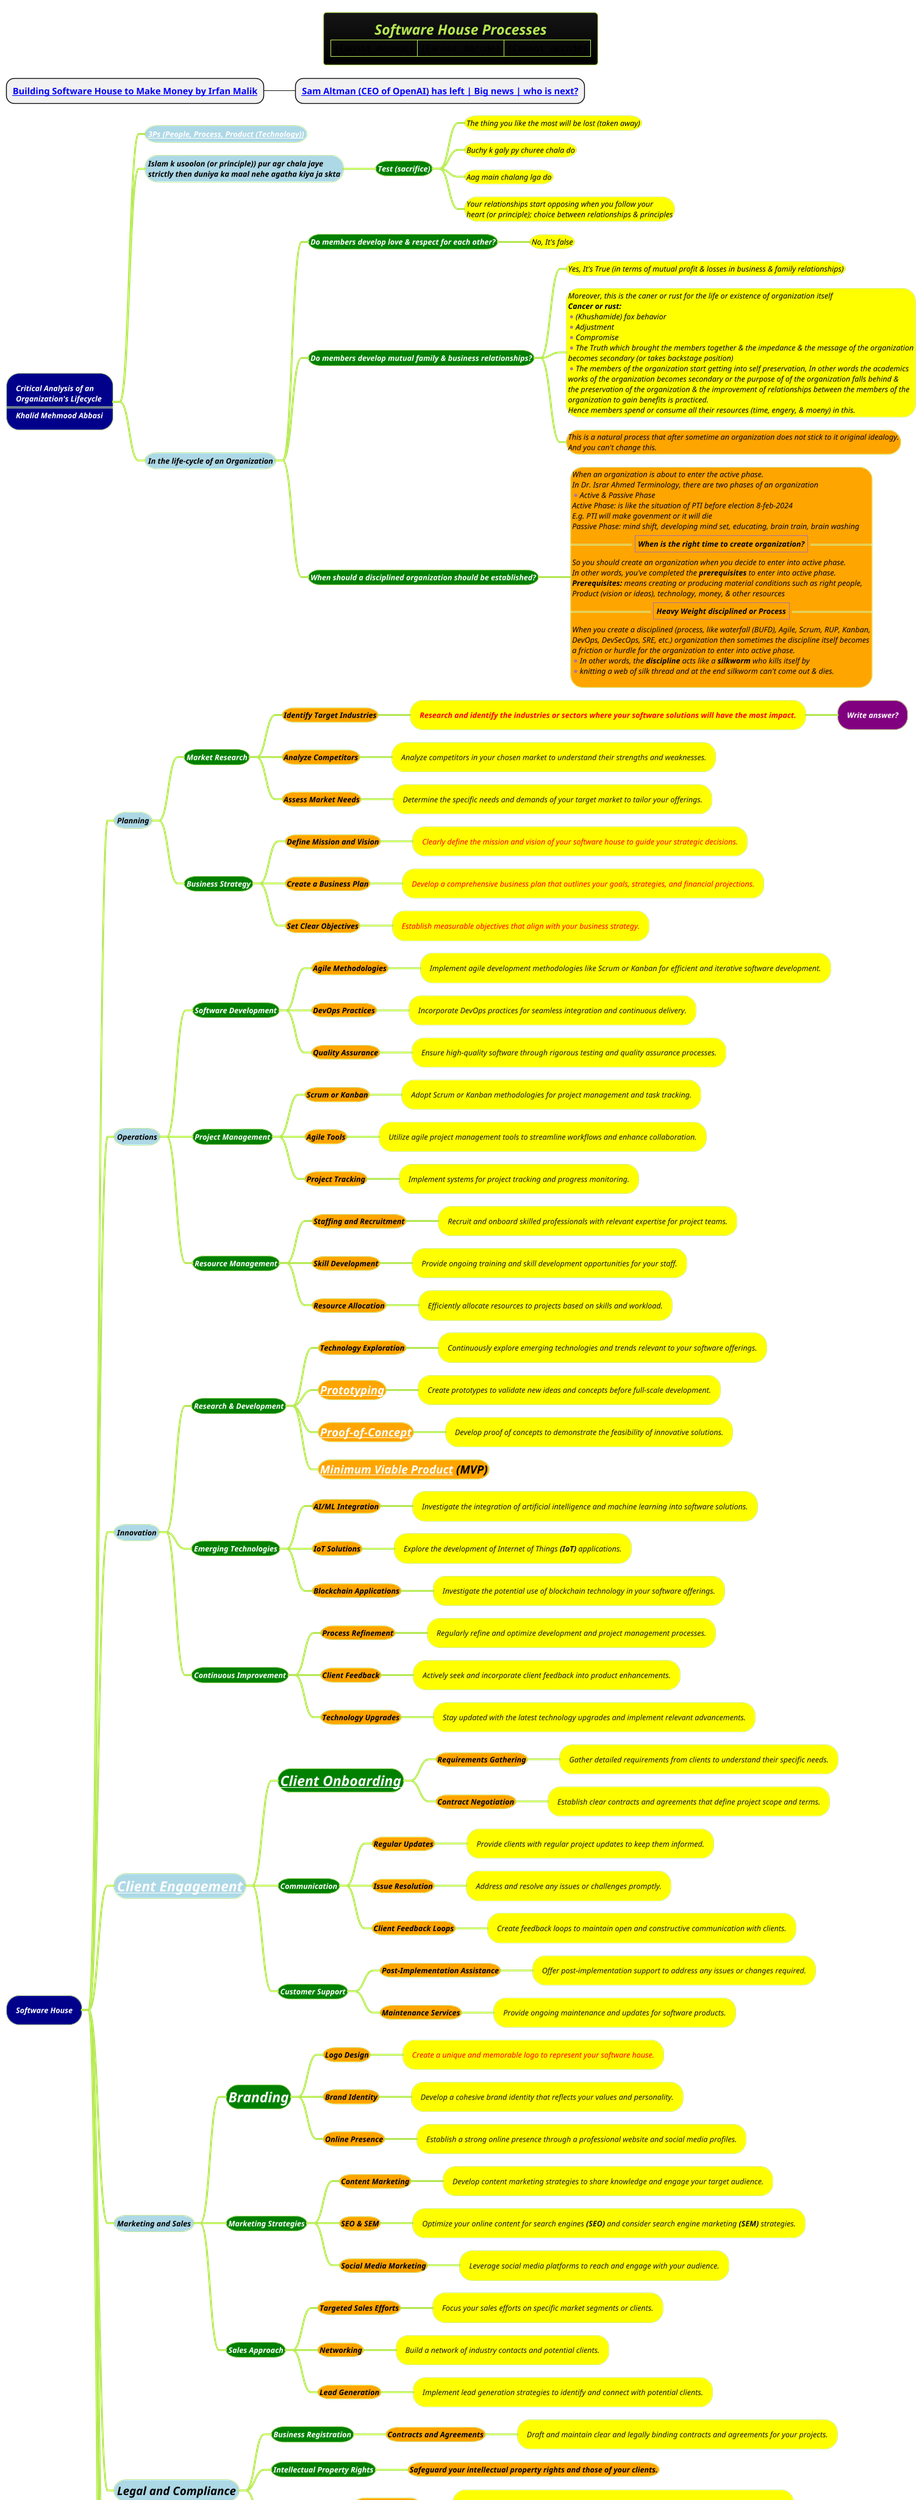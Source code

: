 @startmindmap
title =<i><size:18>Software House Processes \n|<img:images/img.png>|<img:images/img_1.png{scale=.529}>|<img:images/img_2.png{scale=.4}>|
* <b>[[https://www.youtube.com/watch?v=YSs4r95C_Dc&ab_channel=IrfanMalik Building Software House to Make Money by Irfan Malik]]
** <b>[[https://www.youtube.com/watch?v=OxpNNqdCug8&ab_channel=IrfanMalik Sam Altman (CEO of OpenAI) has left | Big news | who is next?]]
!theme hacker

*[#darkblue] <color #white><i><size:12>Critical Analysis of an \n<color #white><i><size:12>Organization's Lifecycle \n====\n<color #white><i><size:12>Khalid Mehmood Abbasi
**[#lightblue] <i><size:12><color #black>[[https://www.youtube.com/watch?v=u2dMydCi8xk&list=LL&index=15&ab_channel=RonHollis 3Ps (People, Process, Product (Technology))]]
**[#lightblue] <i><size:12><color #black>Islam k usoolon (or principle)) pur agr chala jaye \n<i><size:12><color #black>strictly then duniya ka maal nehe agatha kiya ja skta
***[#green] <i><size:12><color #white><b>Test (sacrifice)
****[#yellow] <i><size:12><color #black>The thing you like the most will be lost (taken away)
****[#yellow] <i><size:12><color #black>Buchy k galy py churee chala do
****[#yellow] <i><size:12><color #black>Aag main chalang lga do
****[#yellow] <i><size:12><color #black>Your relationships start opposing when you follow your \n<i><size:12><color #black>heart (or principle); choice between relationships & principles
**[#lightblue] <i><size:12><color #black>In the life-cycle of an Organization
***[#green] <i><size:12><color #white><b>Do members develop love & respect for each other?
****[#yellow] <i><size:12><color #black>No, It's false
***[#green] <i><size:12><color #white><b>Do members develop mutual family & business relationships?
****[#yellow] <i><size:12><color #black>Yes, It's True (in terms of mutual profit & losses in business & family relationships)
****[#yellow]:<i><size:12><color #black>Moreover, this is the caner or rust for the life or existence of organization itself
<b><i><size:12><color #black>Cancer or rust:
*<i><size:12><color #black>(Khushamide) fox behavior
*<i><size:12><color #black>Adjustment
*<i><size:12><color #black>Compromise
*<i><size:12><color #black>The Truth which brought the members together & the impedance & the message of the organization
<i><size:12><color #black>becomes secondary (or takes backstage position)
*<i><size:12><color #black>The members of the organization start getting into self preservation, In other words the academics
<i><size:12><color #black>works of the organization becomes secondary or the purpose of of the organization falls behind &
<i><size:12><color #black>the preservation of the organization & the improvement of relationships between the members of the
<i><size:12><color #black>organization to gain benefits is practiced.
<i><size:12><color #black>Hence members spend or consume all their resources (time, engery, & moeny) in this.;
****[#orange]:<i><size:12><color #black>This is a natural process that after sometime an organization does not stick to it original idealogy.
<i><size:12><color #black>And you can't change this.;
***[#green] <i><size:12><color #white>**When should a disciplined organization should be established?**
****[#orange]:<i><size:12><color #black>When an organization is about to enter the active phase.
<i><size:12><color #black>In Dr. Israr Ahmed Terminology, there are two phases of an organization
*<i><size:12><color #black>Active & Passive Phase
<i><size:12><color #black>Active Phase: is like the situation of PTI before election 8-feb-2024
<i><size:12><color #black>E.g. PTI will make govenment or it will die
<i><size:12><color #black>Passive Phase: mind shift, developing mind set, educating, brain train, brain washing
==|<i><size:12><color #black><b>When is the right time to create organization?|==
<i><size:12><color #black>So you should create an organization when you decide to enter into active phase.
<i><size:12><color #black>In other words, you've completed the **prerequisites** to enter into active phase.
<i><size:12><color #black>**Prerequisites:** means creating or producing material conditions such as right people,
<i><size:12><color #black>Product (vision or ideas), technology, money, & other resources
==|<i><size:12><color #black><b>Heavy Weight disciplined or Process|==
<i><size:12><color #black>When you create a disciplined (process, like waterfall (BUFD), Agile, Scrum, RUP, Kanban,
<i><size:12><color #black>DevOps, DevSecOps, SRE, etc.) organization then sometimes the discipline itself becomes
<i><size:12><color #black>a friction or hurdle for the organization to enter into active phase.
*<i><size:12><color #black>In other words, the **discipline** acts like a **silkworm** who kills itself by
*<i><size:12><color #black>knitting a web of silk thread and at the end silkworm can't come out & dies.
;


*[#darkblue] <color #white><i><size:12>Software House
**[#lightblue] <i><size:12><color #black>Planning
***[#green] <i><size:12><color #white>**Market Research**
****[#orange] <i><size:12><color #black>**Identify Target Industries**
*****[#yellow] <i><size:12><color #red>**Research and identify the industries or sectors where your software solutions will have the most impact.**
******[#purple] <i><size:12><color #white>**Write answer?**
****[#orange] <i><size:12><color #black>**Analyze Competitors**
*****[#yellow] <i><size:12>Analyze competitors in your chosen market to understand their strengths and weaknesses.
****[#orange] <i><size:12><color #black>**Assess Market Needs**
*****[#yellow] <i><size:12>Determine the specific needs and demands of your target market to tailor your offerings.

***[#green] <i><size:12><color #white>**Business Strategy**
****[#orange] <i><size:12><color #black>**Define Mission and Vision**
*****[#yellow] <i><size:12><color #red>Clearly define the mission and vision of your software house to guide your strategic decisions.
****[#orange] <i><size:12><color #black>**Create a Business Plan**
*****[#yellow] <i><size:12><color #red>Develop a comprehensive business plan that outlines your goals, strategies, and financial projections.
****[#orange] <i><size:12><color #black>**Set Clear Objectives**
*****[#yellow] <i><size:12><color #red>Establish measurable objectives that align with your business strategy.

**[#lightblue] <i><size:12><color #black>Operations
***[#green] <i><size:12><color #white>**Software Development**
****[#orange] <i><size:12><color #black>**Agile Methodologies**
*****[#yellow] <i><size:12>Implement agile development methodologies like Scrum or Kanban for efficient and iterative software development.
****[#orange] <i><size:12><color #black>**DevOps Practices**
*****[#yellow] <i><size:12>Incorporate DevOps practices for seamless integration and continuous delivery.
****[#orange] <i><size:12><color #black>**Quality Assurance**
*****[#yellow] <i><size:12>Ensure high-quality software through rigorous testing and quality assurance processes.

***[#green] <i><size:12><color #white>**Project Management**
****[#orange] <i><size:12><color #black>**Scrum or Kanban**
*****[#yellow] <i><size:12>Adopt Scrum or Kanban methodologies for project management and task tracking.
****[#orange] <i><size:12><color #black>**Agile Tools**
*****[#yellow] <i><size:12>Utilize agile project management tools to streamline workflows and enhance collaboration.
****[#orange] <i><size:12><color #black>**Project Tracking**
*****[#yellow] <i><size:12>Implement systems for project tracking and progress monitoring.

***[#green] <i><size:12><color #white>**Resource Management**
****[#orange] <i><size:12><color #black>**Staffing and Recruitment**
*****[#yellow] <i><size:12>Recruit and onboard skilled professionals with relevant expertise for project teams.
****[#orange] <i><size:12><color #black>**Skill Development**
*****[#yellow] <i><size:12>Provide ongoing training and skill development opportunities for your staff.
****[#orange] <i><size:12><color #black>**Resource Allocation**
*****[#yellow] <i><size:12>Efficiently allocate resources to projects based on skills and workload.

**[#lightblue] <i><size:12><color #black>Innovation
***[#green] <i><size:12><color #white>**Research & Development**
****[#orange] <i><size:12><color #black>**Technology Exploration**
*****[#yellow] <i><size:12>Continuously explore emerging technologies and trends relevant to your software offerings.
****[#orange] <i><size:18><color #black>**[[docs/1-Requirement-Engineering/MVP-PoC-and-case-study/Prototyping.puml Prototyping]]**
*****[#yellow] <i><size:12>Create prototypes to validate new ideas and concepts before full-scale development.
****[#orange] <i><size:18><color #black><b>[[docs/1-Requirement-Engineering/MVP-PoC-and-case-study/Proof-of-Concept.puml Proof-of-Concept]]
*****[#yellow] <i><size:12>Develop proof of concepts to demonstrate the feasibility of innovative solutions.
****[#orange] <i><size:18><color #black><b>[[docs/3-programming-languages/clean-architecture/mvp-minimum-viable-product-cheat-sheet.png Minimum Viable Product]] (MVP)

***[#green] <i><size:12><color #white>**Emerging Technologies**
****[#orange] <i><size:12><color #black>**AI/ML Integration**
*****[#yellow] <i><size:12>Investigate the integration of artificial intelligence and machine learning into software solutions.
****[#orange] <i><size:12><color #black>**IoT Solutions**
*****[#yellow] <i><size:12>Explore the development of Internet of Things **(IoT)** applications.
****[#orange] <i><size:12><color #black>**Blockchain Applications**
*****[#yellow] <i><size:12>Investigate the potential use of blockchain technology in your software offerings.

***[#green] <i><size:12><color #white>**Continuous Improvement**
****[#orange] <i><size:12><color #black>**Process Refinement**
*****[#yellow] <i><size:12>Regularly refine and optimize development and project management processes.
****[#orange] <i><size:12><color #black>**Client Feedback**
*****[#yellow] <i><size:12>Actively seek and incorporate client feedback into product enhancements.
****[#orange] <i><size:12><color #black>**Technology Upgrades**
*****[#yellow] <i><size:12>Stay updated with the latest technology upgrades and implement relevant advancements.

**[#lightblue] <i><size:22><color #d><b>[[docs/1-business-analyst/client-management/Helping-Clients-Make-Money-Save-Money-and-Save-Time.puml Client Engagement]]
***[#green] <i><size:22><color #white>**[[docs/1-business-analyst/client-management/2-types-of-client.puml Client Onboarding]]**
****[#orange] <i><size:12><color #black>**Requirements Gathering**
*****[#yellow] <i><size:12>Gather detailed requirements from clients to understand their specific needs.
****[#orange] <i><size:12><color #black>**Contract Negotiation**
*****[#yellow] <i><size:12>Establish clear contracts and agreements that define project scope and terms.

***[#green] <i><size:12><color #white>**Communication**
****[#orange] <i><size:12><color #black>**Regular Updates**
*****[#yellow] <i><size:12>Provide clients with regular project updates to keep them informed.
****[#orange] <i><size:12><color #black>**Issue Resolution**
*****[#yellow] <i><size:12>Address and resolve any issues or challenges promptly.
****[#orange] <i><size:12><color #black>**Client Feedback Loops**
*****[#yellow] <i><size:12>Create feedback loops to maintain open and constructive communication with clients.

***[#green] <i><size:12><color #white>**Customer Support**
****[#orange] <i><size:12><color #black>**Post-Implementation Assistance**
*****[#yellow] <i><size:12>Offer post-implementation support to address any issues or changes required.
****[#orange] <i><size:12><color #black>**Maintenance Services**
*****[#yellow] <i><size:12>Provide ongoing maintenance and updates for software products.

**[#lightblue] <i><size:12><color #black>Marketing and Sales
***[#green] <i><size:22><color #white>**Branding**
****[#orange] <i><size:12><color #black>**Logo Design**
*****[#yellow] <i><size:12><color #red>Create a unique and memorable logo to represent your software house.
****[#orange] <i><size:12><color #black>**Brand Identity**
*****[#yellow] <i><size:12>Develop a cohesive brand identity that reflects your values and personality.
****[#orange] <i><size:12><color #black>**Online Presence**
*****[#yellow] <i><size:12>Establish a strong online presence through a professional website and social media profiles.

***[#green] <i><size:12><color #white>**Marketing Strategies**
****[#orange] <i><size:12><color #black>**Content Marketing**
*****[#yellow] <i><size:12>Develop content marketing strategies to share knowledge and engage your target audience.
****[#orange] <i><size:12><color #black>**SEO & SEM**
*****[#yellow] <i><size:12>Optimize your online content for search engines **(SEO)** and consider search engine marketing **(SEM)** strategies.
****[#orange] <i><size:12><color #black>**Social Media Marketing**
*****[#yellow] <i><size:12>Leverage social media platforms to reach and engage with your audience.

***[#green] <i><size:12><color #white>**Sales Approach**
****[#orange] <i><size:12><color #black>**Targeted Sales Efforts**
*****[#yellow] <i><size:12>Focus your sales efforts on specific market segments or clients.
****[#orange] <i><size:12><color #black>**Networking**
*****[#yellow] <i><size:12>Build a network of industry contacts and potential clients.
****[#orange] <i><size:12><color #black>**Lead Generation**
*****[#yellow] <i><size:12>Implement lead generation strategies to identify and connect with potential clients.

**[#lightblue] <i><size:18><color #black>Legal and Compliance
***[#green] <i><size:12><color #white>**Business Registration**
****[#orange] <i><size:12><color #black>**Contracts and Agreements**
*****[#yellow] <i><size:12>Draft and maintain clear and legally binding contracts and agreements for your projects.
***[#green] <i><size:12><color #white>**Intellectual Property Rights**
****[#orange] <i><size:12><color #black>**Safeguard your intellectual property rights and those of your clients.**

***[#green] <i><size:12><color #white>**Data Privacy**
****[#orange] <i><size:12><color #black>**GDPR Compliance**
*****[#yellow] <i><size:12>Ensure compliance with the General Data Protection Regulation **(GDPR)** to protect data privacy.
****[#orange] <i><size:12><color #black>**Data Security Measures**
*****[#yellow] <i><size:12>Implement robust data security measures to protect sensitive information.

**[#lightblue] <i><size:12><color #black>Financial Management
***[#green] <i><size:12><color #white>**Budgeting**
****[#orange] <i><size:12><color #black>**Develop and manage budgets to control expenses and allocate resources effectively.**
***[#green] <i><size:12><color #white>**Revenue Projections**
****[#orange] <i><size:12><color #black>**Create revenue projections based on sales and financial data.**
***[#green] <i><size:12><color #white>**Cost Management**
****[#orange] <i><size:12><color #black>**Implement cost management strategies to  optimize operational expenses.**

***[#green] <i><size:12><color #white>**Billing and Invoicing**
****[#orange] <i><size:12><color #black>**Payment Methods**
*****[#yellow] <i><size:12>Offer various payment methods for client convenience.
****[#orange] <i><size:12><color #black>**Invoicing Software**
*****[#yellow] <i><size:12>Use invoicing software to streamline billing and payment processes.

***[#green] <i><size:12><color #white>**Financial Reporting**
****[#orange] <i><size:12><color #black>**Profit and Loss Analysis**
*****[#yellow] <i><size:12>Regularly analyze profit and loss to make informed financial decisions.
****[#orange] <i><size:12><color #black>**Cash Flow Management**
*****[#yellow] <i><size:12>Manage cash flow to ensure stability and sustainability.

**[#lightblue] <i><size:12><color #black>Company Culture
***[#green] <i><size:12><color #white>**Values and Ethics**
****[#orange] <i><size:12><color #black>**Define and promote company values and ethical principles.**
***[#green] <i><size:12><color #white>**Employee Engagement**
****[#orange] <i><size:12><color #black>**Foster a culture of employee engagement, motivation, and satisfaction.**
***[#green] <i><size:12><color #white>**Work-Life Balance**
****[#orange] <i><size:12><color #black>**Support work-life balance to enhance employee well-being.**

***[#green] <i><size:12><color #white>**Learning and Development**
****[#orange] <i><size:12><color #black>**Training Programs**
*****[#yellow] <i><size:12>Offer training programs to enhance employee skills and knowledge.
****[#orange] <i><size:12><color #black>**Skill Enhancement**
*****[#yellow] <i><size:12>Encourage skill enhancement and certification opportunities.
****[#orange] <i><size:12><color #black>**Certification**
*****[#yellow] <i><size:12>Support employees in obtaining relevant certifications and qualifications.

**[#lightblue] <i><size:12><color #black>Growth and Expansion
***[#green] <i><size:12><color #white>**Scaling**
****[#orange] <i><size:12><color #black>**Expanding Services**
*****[#yellow] <i><size:12>Consider expanding the range of services offered to diversify revenue streams.
****[#orange] <i><size:12><color #black>**Global Reach**
*****[#yellow] <i><size:12>Explore opportunities for expanding your software house's global presence.

***[#green] <i><size:12><color #white>**Strategic Partnerships**
****[#orange] <i><size:12><color #black>**Alliances**
*****[#yellow] <i><size:12>Form alliances and partnerships with other companies to enhance capabilities.
****[#orange] <i><size:12><color #black>**Collaborations**
*****[#yellow] <i><size:12>Collaborate on projects or initiatives with strategic partners.
****[#orange] <i><size:12><color #black>**Joint Ventures**
*****[#yellow] <i><size:12>Explore joint ventures for specialized projects or market entry.

***[#green] <i><size:12><color #white>**Diversification**
****[#orange] <i><size:12><color #black>**Entering New Markets**
*****[#yellow] <i><size:12>Consider entering new geographical markets or industries.
****[#orange] <i><size:12><color #black>**Exploring Different Industries**
*****[#yellow] <i><size:12>Explore opportunities in industries different from your current focus.

@endmindmap


